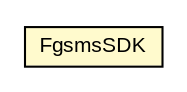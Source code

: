 #!/usr/local/bin/dot
#
# Class diagram 
# Generated by UMLGraph version R5_6-24-gf6e263 (http://www.umlgraph.org/)
#

digraph G {
	edge [fontname="arial",fontsize=10,labelfontname="arial",labelfontsize=10];
	node [fontname="arial",fontsize=10,shape=plaintext];
	nodesep=0.25;
	ranksep=0.5;
	// org.miloss.fgsms.sdks.FgsmsSDK
	c389109 [label=<<table title="org.miloss.fgsms.sdks.FgsmsSDK" border="0" cellborder="1" cellspacing="0" cellpadding="2" port="p" bgcolor="lemonChiffon" href="./FgsmsSDK.html">
		<tr><td><table border="0" cellspacing="0" cellpadding="1">
<tr><td align="center" balign="center"> FgsmsSDK </td></tr>
		</table></td></tr>
		</table>>, URL="./FgsmsSDK.html", fontname="arial", fontcolor="black", fontsize=10.0];
}

